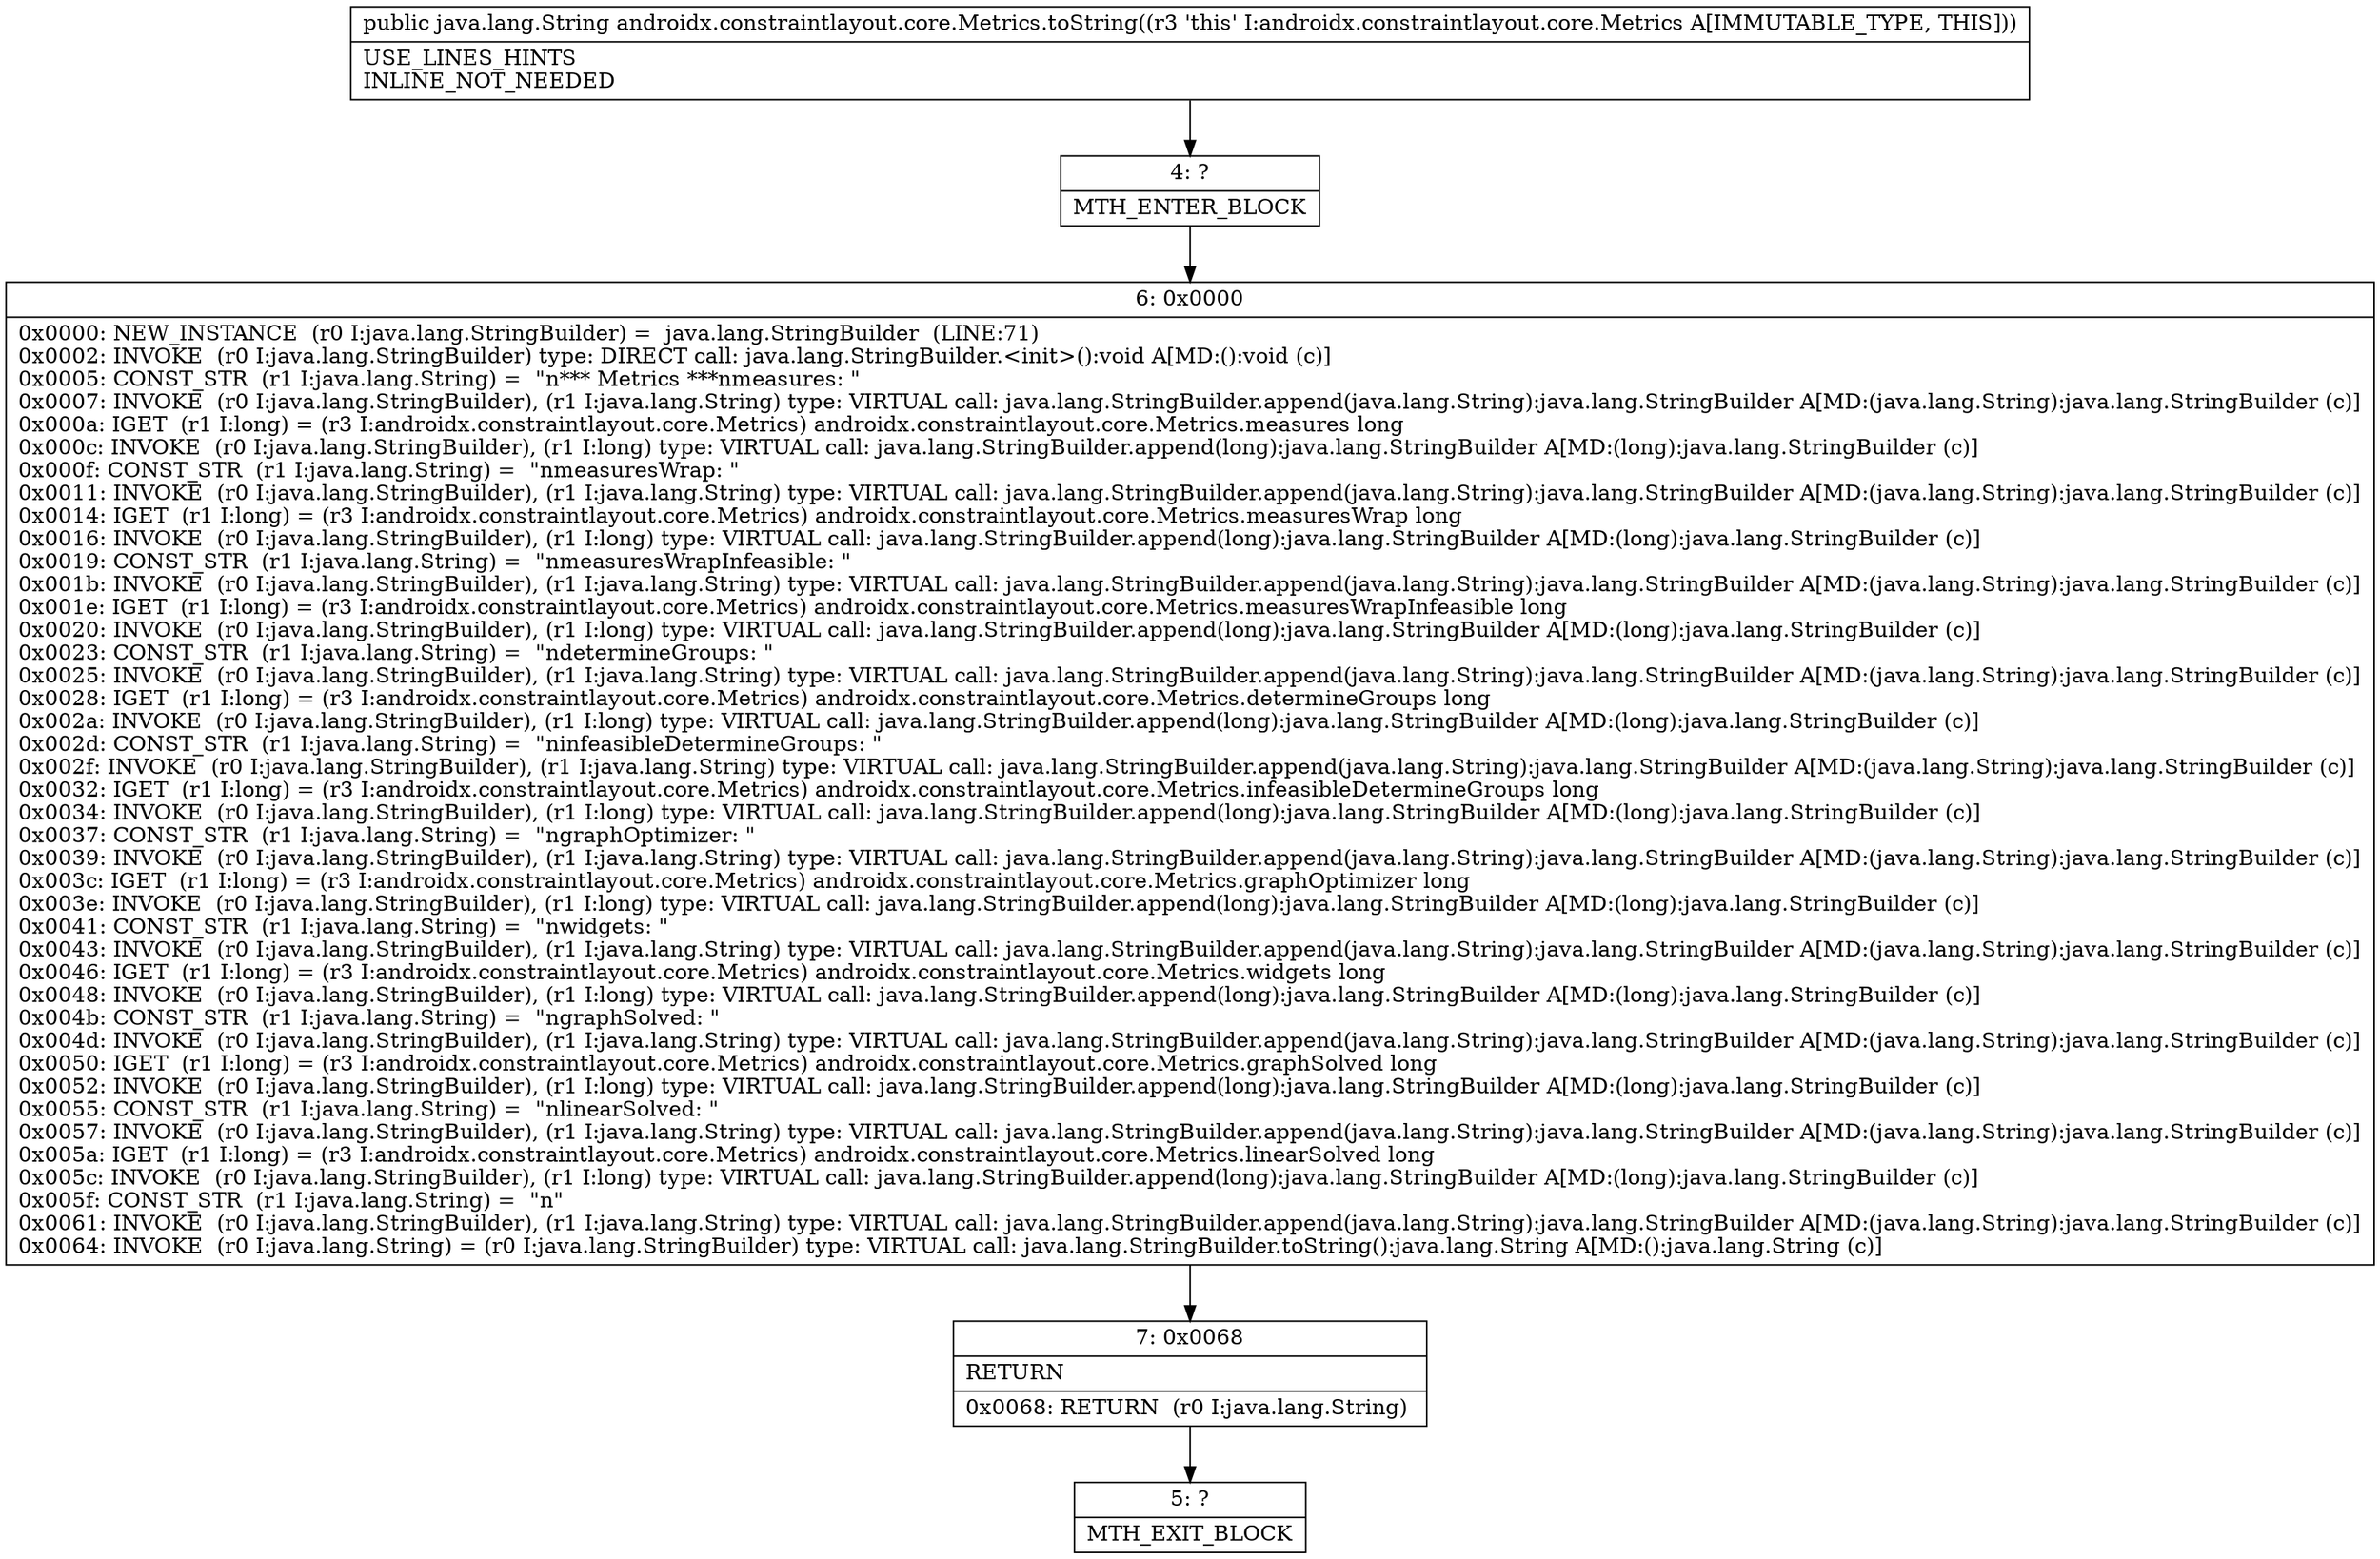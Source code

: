 digraph "CFG forandroidx.constraintlayout.core.Metrics.toString()Ljava\/lang\/String;" {
Node_4 [shape=record,label="{4\:\ ?|MTH_ENTER_BLOCK\l}"];
Node_6 [shape=record,label="{6\:\ 0x0000|0x0000: NEW_INSTANCE  (r0 I:java.lang.StringBuilder) =  java.lang.StringBuilder  (LINE:71)\l0x0002: INVOKE  (r0 I:java.lang.StringBuilder) type: DIRECT call: java.lang.StringBuilder.\<init\>():void A[MD:():void (c)]\l0x0005: CONST_STR  (r1 I:java.lang.String) =  \"n*** Metrics ***nmeasures: \" \l0x0007: INVOKE  (r0 I:java.lang.StringBuilder), (r1 I:java.lang.String) type: VIRTUAL call: java.lang.StringBuilder.append(java.lang.String):java.lang.StringBuilder A[MD:(java.lang.String):java.lang.StringBuilder (c)]\l0x000a: IGET  (r1 I:long) = (r3 I:androidx.constraintlayout.core.Metrics) androidx.constraintlayout.core.Metrics.measures long \l0x000c: INVOKE  (r0 I:java.lang.StringBuilder), (r1 I:long) type: VIRTUAL call: java.lang.StringBuilder.append(long):java.lang.StringBuilder A[MD:(long):java.lang.StringBuilder (c)]\l0x000f: CONST_STR  (r1 I:java.lang.String) =  \"nmeasuresWrap: \" \l0x0011: INVOKE  (r0 I:java.lang.StringBuilder), (r1 I:java.lang.String) type: VIRTUAL call: java.lang.StringBuilder.append(java.lang.String):java.lang.StringBuilder A[MD:(java.lang.String):java.lang.StringBuilder (c)]\l0x0014: IGET  (r1 I:long) = (r3 I:androidx.constraintlayout.core.Metrics) androidx.constraintlayout.core.Metrics.measuresWrap long \l0x0016: INVOKE  (r0 I:java.lang.StringBuilder), (r1 I:long) type: VIRTUAL call: java.lang.StringBuilder.append(long):java.lang.StringBuilder A[MD:(long):java.lang.StringBuilder (c)]\l0x0019: CONST_STR  (r1 I:java.lang.String) =  \"nmeasuresWrapInfeasible: \" \l0x001b: INVOKE  (r0 I:java.lang.StringBuilder), (r1 I:java.lang.String) type: VIRTUAL call: java.lang.StringBuilder.append(java.lang.String):java.lang.StringBuilder A[MD:(java.lang.String):java.lang.StringBuilder (c)]\l0x001e: IGET  (r1 I:long) = (r3 I:androidx.constraintlayout.core.Metrics) androidx.constraintlayout.core.Metrics.measuresWrapInfeasible long \l0x0020: INVOKE  (r0 I:java.lang.StringBuilder), (r1 I:long) type: VIRTUAL call: java.lang.StringBuilder.append(long):java.lang.StringBuilder A[MD:(long):java.lang.StringBuilder (c)]\l0x0023: CONST_STR  (r1 I:java.lang.String) =  \"ndetermineGroups: \" \l0x0025: INVOKE  (r0 I:java.lang.StringBuilder), (r1 I:java.lang.String) type: VIRTUAL call: java.lang.StringBuilder.append(java.lang.String):java.lang.StringBuilder A[MD:(java.lang.String):java.lang.StringBuilder (c)]\l0x0028: IGET  (r1 I:long) = (r3 I:androidx.constraintlayout.core.Metrics) androidx.constraintlayout.core.Metrics.determineGroups long \l0x002a: INVOKE  (r0 I:java.lang.StringBuilder), (r1 I:long) type: VIRTUAL call: java.lang.StringBuilder.append(long):java.lang.StringBuilder A[MD:(long):java.lang.StringBuilder (c)]\l0x002d: CONST_STR  (r1 I:java.lang.String) =  \"ninfeasibleDetermineGroups: \" \l0x002f: INVOKE  (r0 I:java.lang.StringBuilder), (r1 I:java.lang.String) type: VIRTUAL call: java.lang.StringBuilder.append(java.lang.String):java.lang.StringBuilder A[MD:(java.lang.String):java.lang.StringBuilder (c)]\l0x0032: IGET  (r1 I:long) = (r3 I:androidx.constraintlayout.core.Metrics) androidx.constraintlayout.core.Metrics.infeasibleDetermineGroups long \l0x0034: INVOKE  (r0 I:java.lang.StringBuilder), (r1 I:long) type: VIRTUAL call: java.lang.StringBuilder.append(long):java.lang.StringBuilder A[MD:(long):java.lang.StringBuilder (c)]\l0x0037: CONST_STR  (r1 I:java.lang.String) =  \"ngraphOptimizer: \" \l0x0039: INVOKE  (r0 I:java.lang.StringBuilder), (r1 I:java.lang.String) type: VIRTUAL call: java.lang.StringBuilder.append(java.lang.String):java.lang.StringBuilder A[MD:(java.lang.String):java.lang.StringBuilder (c)]\l0x003c: IGET  (r1 I:long) = (r3 I:androidx.constraintlayout.core.Metrics) androidx.constraintlayout.core.Metrics.graphOptimizer long \l0x003e: INVOKE  (r0 I:java.lang.StringBuilder), (r1 I:long) type: VIRTUAL call: java.lang.StringBuilder.append(long):java.lang.StringBuilder A[MD:(long):java.lang.StringBuilder (c)]\l0x0041: CONST_STR  (r1 I:java.lang.String) =  \"nwidgets: \" \l0x0043: INVOKE  (r0 I:java.lang.StringBuilder), (r1 I:java.lang.String) type: VIRTUAL call: java.lang.StringBuilder.append(java.lang.String):java.lang.StringBuilder A[MD:(java.lang.String):java.lang.StringBuilder (c)]\l0x0046: IGET  (r1 I:long) = (r3 I:androidx.constraintlayout.core.Metrics) androidx.constraintlayout.core.Metrics.widgets long \l0x0048: INVOKE  (r0 I:java.lang.StringBuilder), (r1 I:long) type: VIRTUAL call: java.lang.StringBuilder.append(long):java.lang.StringBuilder A[MD:(long):java.lang.StringBuilder (c)]\l0x004b: CONST_STR  (r1 I:java.lang.String) =  \"ngraphSolved: \" \l0x004d: INVOKE  (r0 I:java.lang.StringBuilder), (r1 I:java.lang.String) type: VIRTUAL call: java.lang.StringBuilder.append(java.lang.String):java.lang.StringBuilder A[MD:(java.lang.String):java.lang.StringBuilder (c)]\l0x0050: IGET  (r1 I:long) = (r3 I:androidx.constraintlayout.core.Metrics) androidx.constraintlayout.core.Metrics.graphSolved long \l0x0052: INVOKE  (r0 I:java.lang.StringBuilder), (r1 I:long) type: VIRTUAL call: java.lang.StringBuilder.append(long):java.lang.StringBuilder A[MD:(long):java.lang.StringBuilder (c)]\l0x0055: CONST_STR  (r1 I:java.lang.String) =  \"nlinearSolved: \" \l0x0057: INVOKE  (r0 I:java.lang.StringBuilder), (r1 I:java.lang.String) type: VIRTUAL call: java.lang.StringBuilder.append(java.lang.String):java.lang.StringBuilder A[MD:(java.lang.String):java.lang.StringBuilder (c)]\l0x005a: IGET  (r1 I:long) = (r3 I:androidx.constraintlayout.core.Metrics) androidx.constraintlayout.core.Metrics.linearSolved long \l0x005c: INVOKE  (r0 I:java.lang.StringBuilder), (r1 I:long) type: VIRTUAL call: java.lang.StringBuilder.append(long):java.lang.StringBuilder A[MD:(long):java.lang.StringBuilder (c)]\l0x005f: CONST_STR  (r1 I:java.lang.String) =  \"n\" \l0x0061: INVOKE  (r0 I:java.lang.StringBuilder), (r1 I:java.lang.String) type: VIRTUAL call: java.lang.StringBuilder.append(java.lang.String):java.lang.StringBuilder A[MD:(java.lang.String):java.lang.StringBuilder (c)]\l0x0064: INVOKE  (r0 I:java.lang.String) = (r0 I:java.lang.StringBuilder) type: VIRTUAL call: java.lang.StringBuilder.toString():java.lang.String A[MD:():java.lang.String (c)]\l}"];
Node_7 [shape=record,label="{7\:\ 0x0068|RETURN\l|0x0068: RETURN  (r0 I:java.lang.String) \l}"];
Node_5 [shape=record,label="{5\:\ ?|MTH_EXIT_BLOCK\l}"];
MethodNode[shape=record,label="{public java.lang.String androidx.constraintlayout.core.Metrics.toString((r3 'this' I:androidx.constraintlayout.core.Metrics A[IMMUTABLE_TYPE, THIS]))  | USE_LINES_HINTS\lINLINE_NOT_NEEDED\l}"];
MethodNode -> Node_4;Node_4 -> Node_6;
Node_6 -> Node_7;
Node_7 -> Node_5;
}

